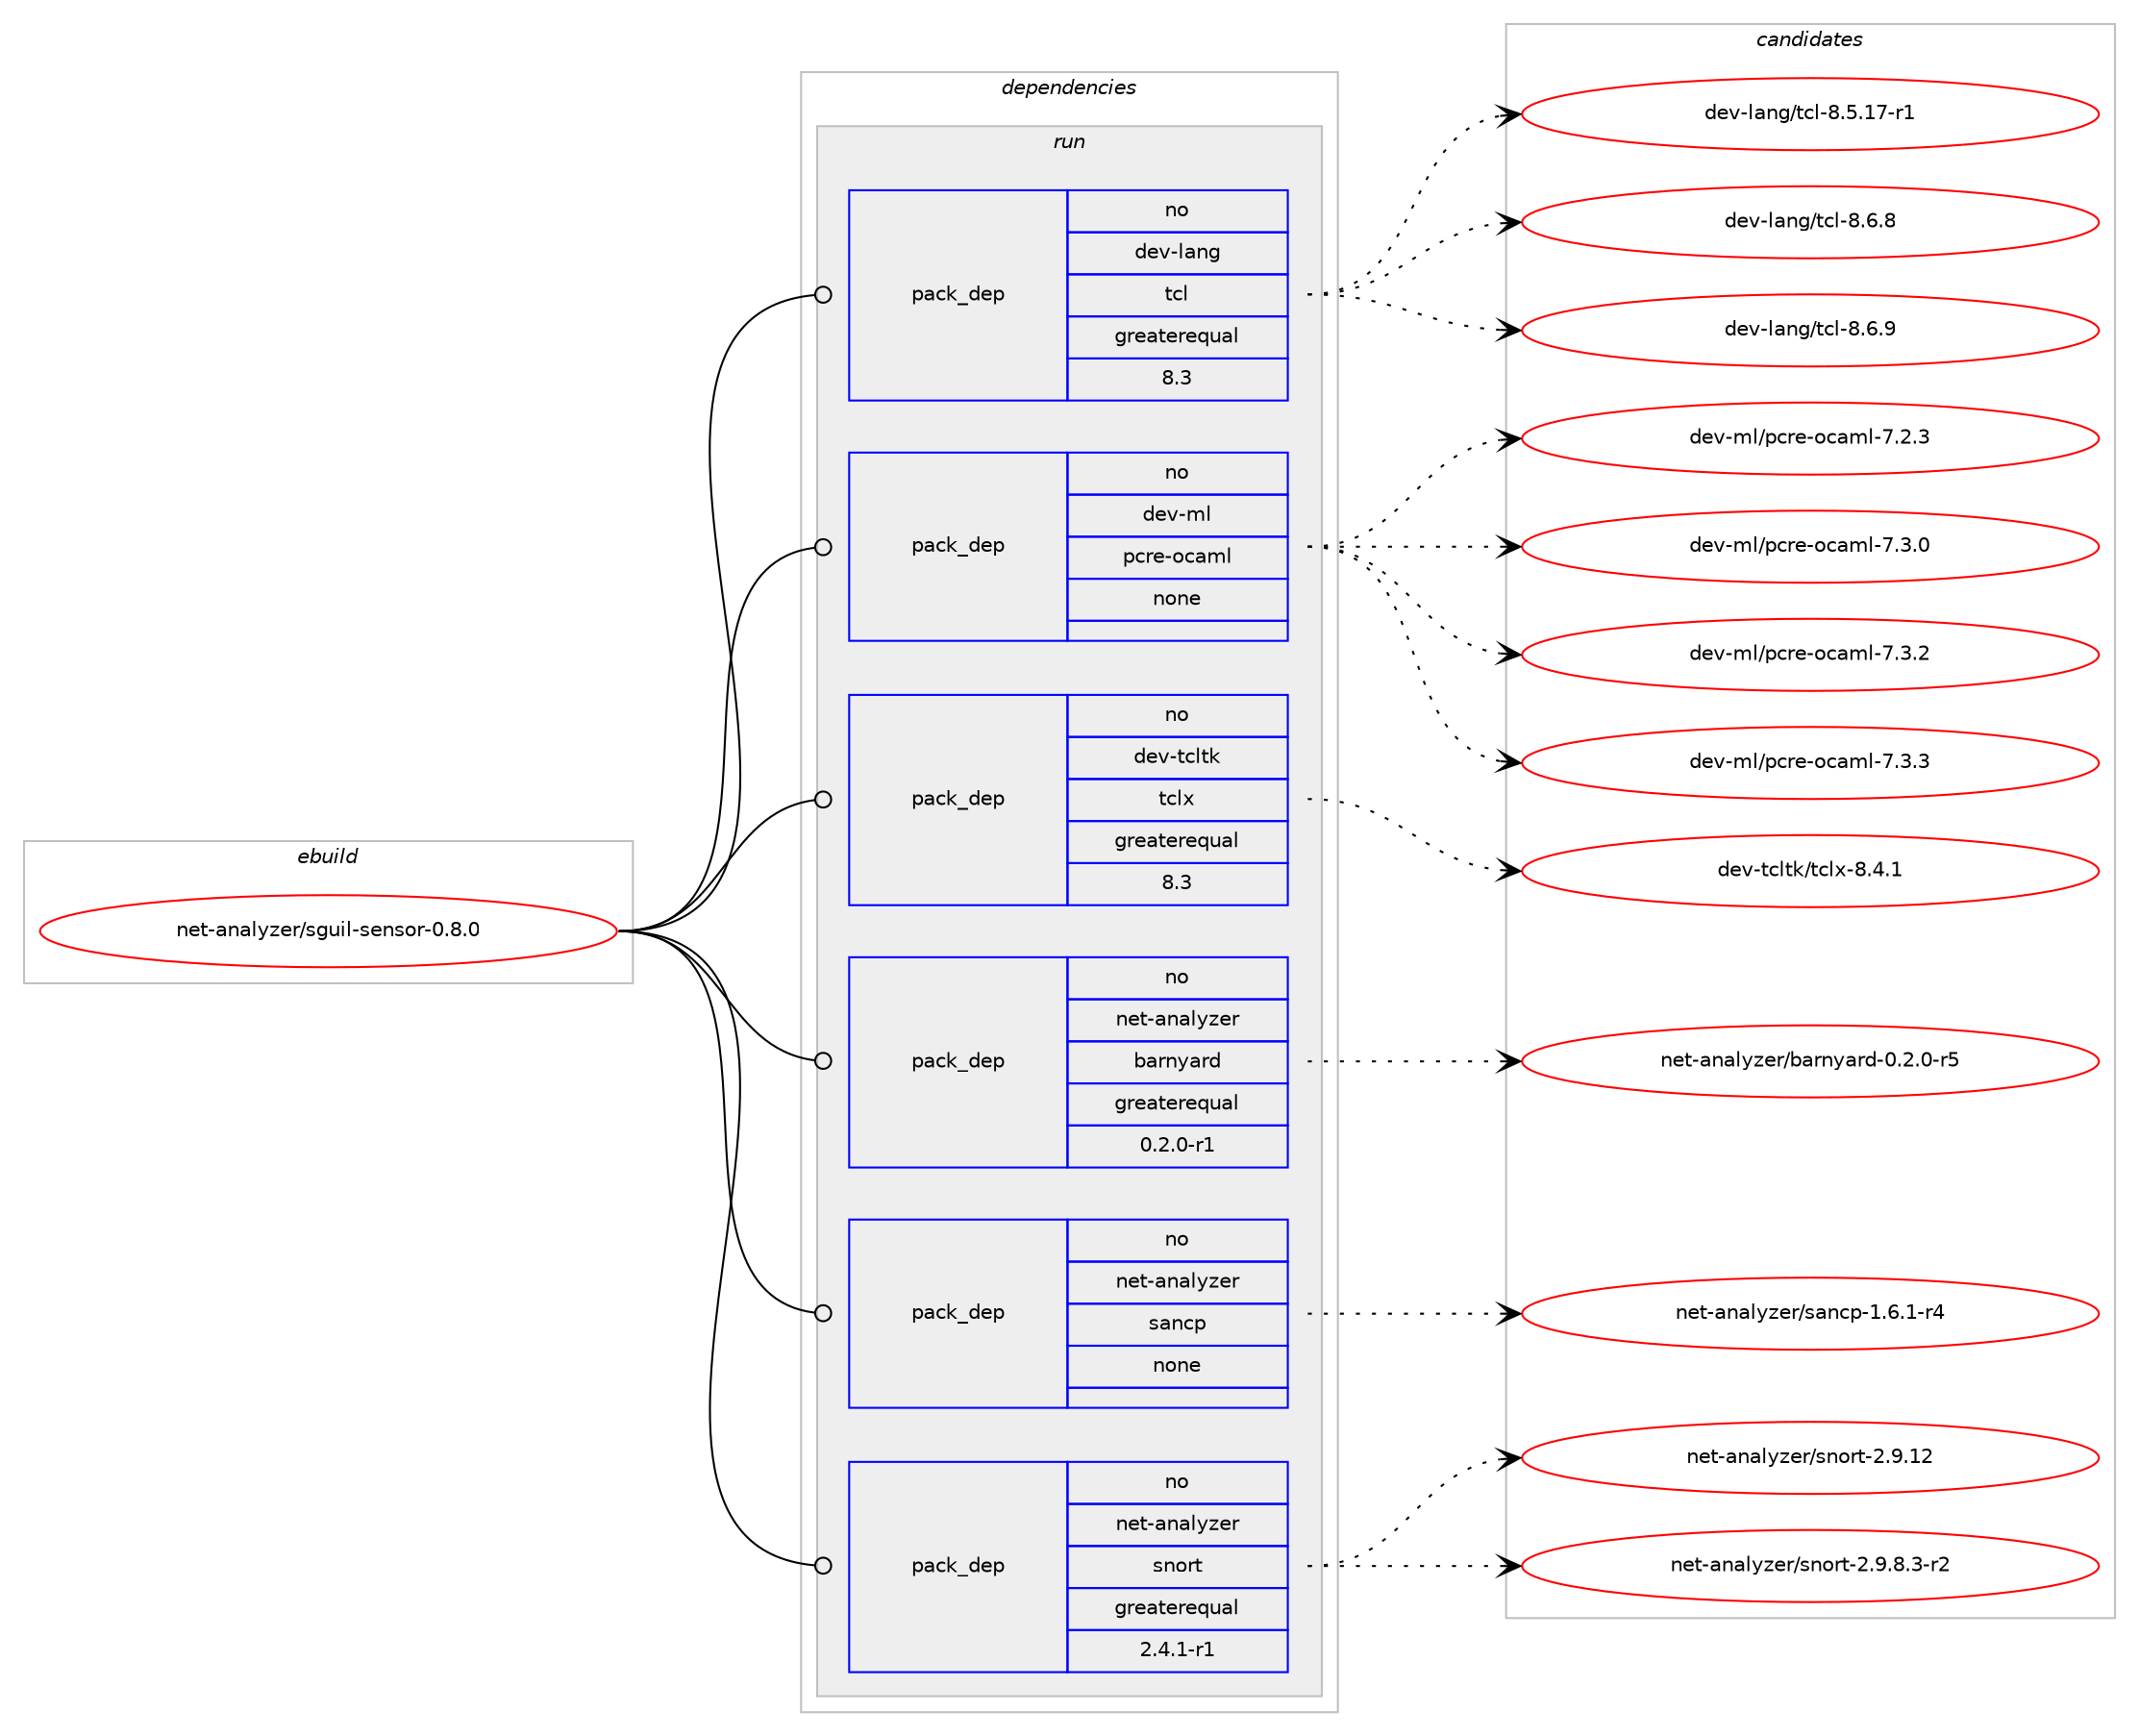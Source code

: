 digraph prolog {

# *************
# Graph options
# *************

newrank=true;
concentrate=true;
compound=true;
graph [rankdir=LR,fontname=Helvetica,fontsize=10,ranksep=1.5];#, ranksep=2.5, nodesep=0.2];
edge  [arrowhead=vee];
node  [fontname=Helvetica,fontsize=10];

# **********
# The ebuild
# **********

subgraph cluster_leftcol {
color=gray;
rank=same;
label=<<i>ebuild</i>>;
id [label="net-analyzer/sguil-sensor-0.8.0", color=red, width=4, href="../net-analyzer/sguil-sensor-0.8.0.svg"];
}

# ****************
# The dependencies
# ****************

subgraph cluster_midcol {
color=gray;
label=<<i>dependencies</i>>;
subgraph cluster_compile {
fillcolor="#eeeeee";
style=filled;
label=<<i>compile</i>>;
}
subgraph cluster_compileandrun {
fillcolor="#eeeeee";
style=filled;
label=<<i>compile and run</i>>;
}
subgraph cluster_run {
fillcolor="#eeeeee";
style=filled;
label=<<i>run</i>>;
subgraph pack603061 {
dependency815808 [label=<<TABLE BORDER="0" CELLBORDER="1" CELLSPACING="0" CELLPADDING="4" WIDTH="220"><TR><TD ROWSPAN="6" CELLPADDING="30">pack_dep</TD></TR><TR><TD WIDTH="110">no</TD></TR><TR><TD>dev-lang</TD></TR><TR><TD>tcl</TD></TR><TR><TD>greaterequal</TD></TR><TR><TD>8.3</TD></TR></TABLE>>, shape=none, color=blue];
}
id:e -> dependency815808:w [weight=20,style="solid",arrowhead="odot"];
subgraph pack603062 {
dependency815809 [label=<<TABLE BORDER="0" CELLBORDER="1" CELLSPACING="0" CELLPADDING="4" WIDTH="220"><TR><TD ROWSPAN="6" CELLPADDING="30">pack_dep</TD></TR><TR><TD WIDTH="110">no</TD></TR><TR><TD>dev-ml</TD></TR><TR><TD>pcre-ocaml</TD></TR><TR><TD>none</TD></TR><TR><TD></TD></TR></TABLE>>, shape=none, color=blue];
}
id:e -> dependency815809:w [weight=20,style="solid",arrowhead="odot"];
subgraph pack603063 {
dependency815810 [label=<<TABLE BORDER="0" CELLBORDER="1" CELLSPACING="0" CELLPADDING="4" WIDTH="220"><TR><TD ROWSPAN="6" CELLPADDING="30">pack_dep</TD></TR><TR><TD WIDTH="110">no</TD></TR><TR><TD>dev-tcltk</TD></TR><TR><TD>tclx</TD></TR><TR><TD>greaterequal</TD></TR><TR><TD>8.3</TD></TR></TABLE>>, shape=none, color=blue];
}
id:e -> dependency815810:w [weight=20,style="solid",arrowhead="odot"];
subgraph pack603064 {
dependency815811 [label=<<TABLE BORDER="0" CELLBORDER="1" CELLSPACING="0" CELLPADDING="4" WIDTH="220"><TR><TD ROWSPAN="6" CELLPADDING="30">pack_dep</TD></TR><TR><TD WIDTH="110">no</TD></TR><TR><TD>net-analyzer</TD></TR><TR><TD>barnyard</TD></TR><TR><TD>greaterequal</TD></TR><TR><TD>0.2.0-r1</TD></TR></TABLE>>, shape=none, color=blue];
}
id:e -> dependency815811:w [weight=20,style="solid",arrowhead="odot"];
subgraph pack603065 {
dependency815812 [label=<<TABLE BORDER="0" CELLBORDER="1" CELLSPACING="0" CELLPADDING="4" WIDTH="220"><TR><TD ROWSPAN="6" CELLPADDING="30">pack_dep</TD></TR><TR><TD WIDTH="110">no</TD></TR><TR><TD>net-analyzer</TD></TR><TR><TD>sancp</TD></TR><TR><TD>none</TD></TR><TR><TD></TD></TR></TABLE>>, shape=none, color=blue];
}
id:e -> dependency815812:w [weight=20,style="solid",arrowhead="odot"];
subgraph pack603066 {
dependency815813 [label=<<TABLE BORDER="0" CELLBORDER="1" CELLSPACING="0" CELLPADDING="4" WIDTH="220"><TR><TD ROWSPAN="6" CELLPADDING="30">pack_dep</TD></TR><TR><TD WIDTH="110">no</TD></TR><TR><TD>net-analyzer</TD></TR><TR><TD>snort</TD></TR><TR><TD>greaterequal</TD></TR><TR><TD>2.4.1-r1</TD></TR></TABLE>>, shape=none, color=blue];
}
id:e -> dependency815813:w [weight=20,style="solid",arrowhead="odot"];
}
}

# **************
# The candidates
# **************

subgraph cluster_choices {
rank=same;
color=gray;
label=<<i>candidates</i>>;

subgraph choice603061 {
color=black;
nodesep=1;
choice10010111845108971101034711699108455646534649554511449 [label="dev-lang/tcl-8.5.17-r1", color=red, width=4,href="../dev-lang/tcl-8.5.17-r1.svg"];
choice10010111845108971101034711699108455646544656 [label="dev-lang/tcl-8.6.8", color=red, width=4,href="../dev-lang/tcl-8.6.8.svg"];
choice10010111845108971101034711699108455646544657 [label="dev-lang/tcl-8.6.9", color=red, width=4,href="../dev-lang/tcl-8.6.9.svg"];
dependency815808:e -> choice10010111845108971101034711699108455646534649554511449:w [style=dotted,weight="100"];
dependency815808:e -> choice10010111845108971101034711699108455646544656:w [style=dotted,weight="100"];
dependency815808:e -> choice10010111845108971101034711699108455646544657:w [style=dotted,weight="100"];
}
subgraph choice603062 {
color=black;
nodesep=1;
choice100101118451091084711299114101451119997109108455546504651 [label="dev-ml/pcre-ocaml-7.2.3", color=red, width=4,href="../dev-ml/pcre-ocaml-7.2.3.svg"];
choice100101118451091084711299114101451119997109108455546514648 [label="dev-ml/pcre-ocaml-7.3.0", color=red, width=4,href="../dev-ml/pcre-ocaml-7.3.0.svg"];
choice100101118451091084711299114101451119997109108455546514650 [label="dev-ml/pcre-ocaml-7.3.2", color=red, width=4,href="../dev-ml/pcre-ocaml-7.3.2.svg"];
choice100101118451091084711299114101451119997109108455546514651 [label="dev-ml/pcre-ocaml-7.3.3", color=red, width=4,href="../dev-ml/pcre-ocaml-7.3.3.svg"];
dependency815809:e -> choice100101118451091084711299114101451119997109108455546504651:w [style=dotted,weight="100"];
dependency815809:e -> choice100101118451091084711299114101451119997109108455546514648:w [style=dotted,weight="100"];
dependency815809:e -> choice100101118451091084711299114101451119997109108455546514650:w [style=dotted,weight="100"];
dependency815809:e -> choice100101118451091084711299114101451119997109108455546514651:w [style=dotted,weight="100"];
}
subgraph choice603063 {
color=black;
nodesep=1;
choice10010111845116991081161074711699108120455646524649 [label="dev-tcltk/tclx-8.4.1", color=red, width=4,href="../dev-tcltk/tclx-8.4.1.svg"];
dependency815810:e -> choice10010111845116991081161074711699108120455646524649:w [style=dotted,weight="100"];
}
subgraph choice603064 {
color=black;
nodesep=1;
choice110101116459711097108121122101114479897114110121971141004548465046484511453 [label="net-analyzer/barnyard-0.2.0-r5", color=red, width=4,href="../net-analyzer/barnyard-0.2.0-r5.svg"];
dependency815811:e -> choice110101116459711097108121122101114479897114110121971141004548465046484511453:w [style=dotted,weight="100"];
}
subgraph choice603065 {
color=black;
nodesep=1;
choice1101011164597110971081211221011144711597110991124549465446494511452 [label="net-analyzer/sancp-1.6.1-r4", color=red, width=4,href="../net-analyzer/sancp-1.6.1-r4.svg"];
dependency815812:e -> choice1101011164597110971081211221011144711597110991124549465446494511452:w [style=dotted,weight="100"];
}
subgraph choice603066 {
color=black;
nodesep=1;
choice1101011164597110971081211221011144711511011111411645504657464950 [label="net-analyzer/snort-2.9.12", color=red, width=4,href="../net-analyzer/snort-2.9.12.svg"];
choice1101011164597110971081211221011144711511011111411645504657465646514511450 [label="net-analyzer/snort-2.9.8.3-r2", color=red, width=4,href="../net-analyzer/snort-2.9.8.3-r2.svg"];
dependency815813:e -> choice1101011164597110971081211221011144711511011111411645504657464950:w [style=dotted,weight="100"];
dependency815813:e -> choice1101011164597110971081211221011144711511011111411645504657465646514511450:w [style=dotted,weight="100"];
}
}

}
